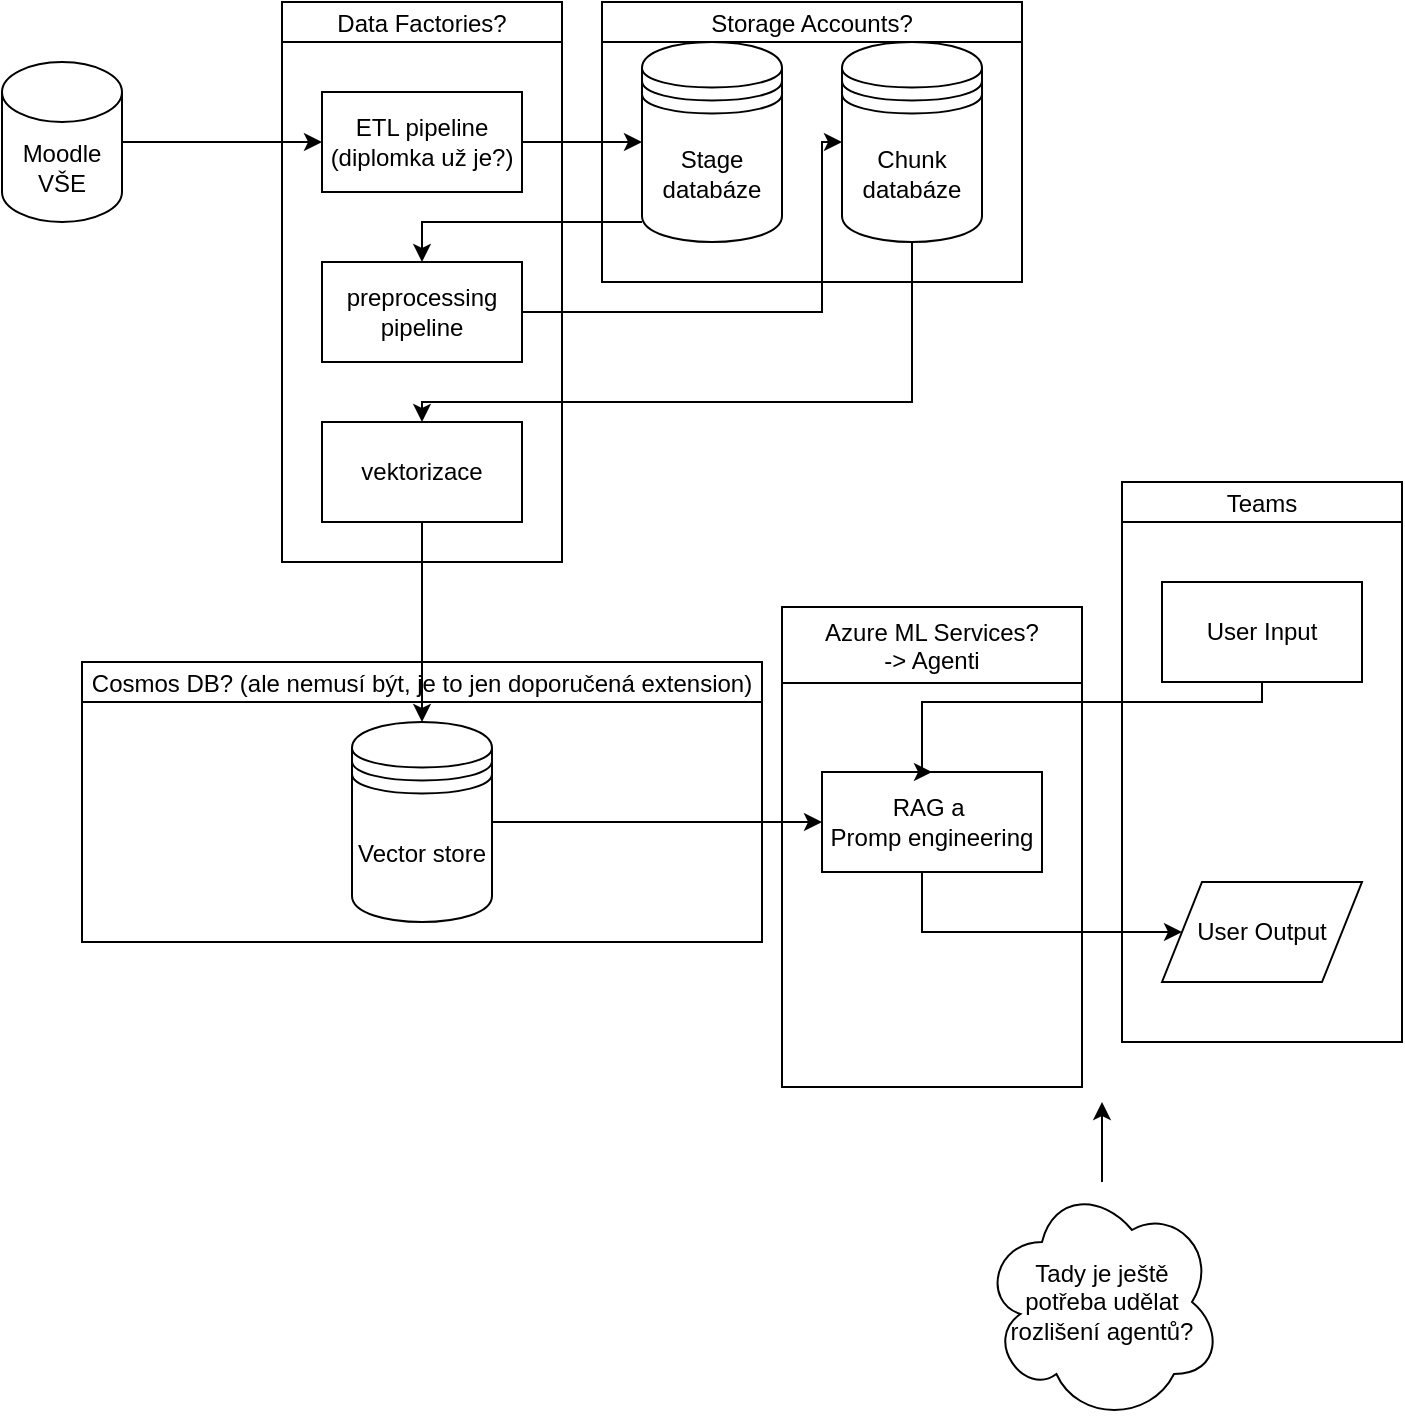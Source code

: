 <mxfile version="24.5.2" type="github">
  <diagram name="Stránka-1" id="sfbK5C_OxcTGRKMmgGOR">
    <mxGraphModel dx="1434" dy="772" grid="1" gridSize="10" guides="1" tooltips="1" connect="1" arrows="1" fold="1" page="1" pageScale="1" pageWidth="827" pageHeight="1169" math="0" shadow="0">
      <root>
        <mxCell id="0" />
        <mxCell id="1" parent="0" />
        <mxCell id="BPo5eXHVbgucttfhQ8fW-34" value="Azure ML Services?&#xa;-&gt; Agenti" style="swimlane;fontStyle=0;childLayout=stackLayout;horizontal=1;startSize=38;fillColor=#ffffff;horizontalStack=0;resizeParent=1;resizeParentMax=0;resizeLast=0;collapsible=0;marginBottom=0;swimlaneFillColor=#ffffff;" vertex="1" parent="1">
          <mxGeometry x="400" y="602.5" width="150" height="240" as="geometry" />
        </mxCell>
        <mxCell id="BPo5eXHVbgucttfhQ8fW-30" value="Teams" style="swimlane;fontStyle=0;childLayout=stackLayout;horizontal=1;startSize=20;fillColor=#ffffff;horizontalStack=0;resizeParent=1;resizeParentMax=0;resizeLast=0;collapsible=0;marginBottom=0;swimlaneFillColor=#ffffff;" vertex="1" parent="1">
          <mxGeometry x="570" y="540" width="140" height="280" as="geometry" />
        </mxCell>
        <mxCell id="BPo5eXHVbgucttfhQ8fW-23" value="Cosmos DB? (ale nemusí být, je to jen doporučená extension)" style="swimlane;fontStyle=0;childLayout=stackLayout;horizontal=1;startSize=20;fillColor=#ffffff;horizontalStack=0;resizeParent=1;resizeParentMax=0;resizeLast=0;collapsible=0;marginBottom=0;swimlaneFillColor=#ffffff;" vertex="1" parent="1">
          <mxGeometry x="50" y="630" width="340" height="140" as="geometry" />
        </mxCell>
        <mxCell id="BPo5eXHVbgucttfhQ8fW-22" value="Storage Accounts?" style="swimlane;fontStyle=0;childLayout=stackLayout;horizontal=1;startSize=20;fillColor=#ffffff;horizontalStack=0;resizeParent=1;resizeParentMax=0;resizeLast=0;collapsible=0;marginBottom=0;swimlaneFillColor=#ffffff;" vertex="1" parent="1">
          <mxGeometry x="310" y="300" width="210" height="140" as="geometry" />
        </mxCell>
        <mxCell id="BPo5eXHVbgucttfhQ8fW-21" value="Data Factories?" style="swimlane;fontStyle=0;childLayout=stackLayout;horizontal=1;startSize=20;fillColor=#ffffff;horizontalStack=0;resizeParent=1;resizeParentMax=0;resizeLast=0;collapsible=0;marginBottom=0;swimlaneFillColor=#ffffff;" vertex="1" parent="1">
          <mxGeometry x="150" y="300" width="140" height="280" as="geometry" />
        </mxCell>
        <mxCell id="BPo5eXHVbgucttfhQ8fW-4" style="edgeStyle=orthogonalEdgeStyle;rounded=0;orthogonalLoop=1;jettySize=auto;html=1;" edge="1" parent="1" source="BPo5eXHVbgucttfhQ8fW-1" target="BPo5eXHVbgucttfhQ8fW-3">
          <mxGeometry relative="1" as="geometry" />
        </mxCell>
        <mxCell id="BPo5eXHVbgucttfhQ8fW-1" value="Moodle VŠE" style="shape=cylinder3;whiteSpace=wrap;html=1;boundedLbl=1;backgroundOutline=1;size=15;" vertex="1" parent="1">
          <mxGeometry x="10" y="330" width="60" height="80" as="geometry" />
        </mxCell>
        <mxCell id="BPo5eXHVbgucttfhQ8fW-13" style="edgeStyle=orthogonalEdgeStyle;rounded=0;orthogonalLoop=1;jettySize=auto;html=1;" edge="1" parent="1" source="BPo5eXHVbgucttfhQ8fW-2" target="BPo5eXHVbgucttfhQ8fW-7">
          <mxGeometry relative="1" as="geometry">
            <Array as="points">
              <mxPoint x="220" y="410" />
            </Array>
          </mxGeometry>
        </mxCell>
        <mxCell id="BPo5eXHVbgucttfhQ8fW-2" value="Stage databáze" style="shape=datastore;whiteSpace=wrap;html=1;" vertex="1" parent="1">
          <mxGeometry x="330" y="320" width="70" height="100" as="geometry" />
        </mxCell>
        <mxCell id="BPo5eXHVbgucttfhQ8fW-5" style="edgeStyle=orthogonalEdgeStyle;rounded=0;orthogonalLoop=1;jettySize=auto;html=1;" edge="1" parent="1" source="BPo5eXHVbgucttfhQ8fW-3" target="BPo5eXHVbgucttfhQ8fW-2">
          <mxGeometry relative="1" as="geometry" />
        </mxCell>
        <mxCell id="BPo5eXHVbgucttfhQ8fW-3" value="ETL pipeline&lt;br&gt;(diplomka už je?)" style="html=1;dashed=0;whiteSpace=wrap;" vertex="1" parent="1">
          <mxGeometry x="170" y="345" width="100" height="50" as="geometry" />
        </mxCell>
        <mxCell id="BPo5eXHVbgucttfhQ8fW-12" style="edgeStyle=orthogonalEdgeStyle;rounded=0;orthogonalLoop=1;jettySize=auto;html=1;entryX=0;entryY=0.5;entryDx=0;entryDy=0;" edge="1" parent="1" source="BPo5eXHVbgucttfhQ8fW-7" target="BPo5eXHVbgucttfhQ8fW-11">
          <mxGeometry relative="1" as="geometry">
            <Array as="points">
              <mxPoint x="420" y="455" />
              <mxPoint x="420" y="370" />
            </Array>
          </mxGeometry>
        </mxCell>
        <mxCell id="BPo5eXHVbgucttfhQ8fW-7" value="preprocessing pipeline" style="html=1;dashed=0;whiteSpace=wrap;" vertex="1" parent="1">
          <mxGeometry x="170" y="430" width="100" height="50" as="geometry" />
        </mxCell>
        <mxCell id="BPo5eXHVbgucttfhQ8fW-16" style="edgeStyle=orthogonalEdgeStyle;rounded=0;orthogonalLoop=1;jettySize=auto;html=1;" edge="1" parent="1" source="BPo5eXHVbgucttfhQ8fW-11" target="BPo5eXHVbgucttfhQ8fW-14">
          <mxGeometry relative="1" as="geometry">
            <Array as="points">
              <mxPoint x="465" y="500" />
              <mxPoint x="220" y="500" />
            </Array>
          </mxGeometry>
        </mxCell>
        <mxCell id="BPo5eXHVbgucttfhQ8fW-11" value="Chunk databáze" style="shape=datastore;whiteSpace=wrap;html=1;" vertex="1" parent="1">
          <mxGeometry x="430" y="320" width="70" height="100" as="geometry" />
        </mxCell>
        <mxCell id="BPo5eXHVbgucttfhQ8fW-18" style="edgeStyle=orthogonalEdgeStyle;rounded=0;orthogonalLoop=1;jettySize=auto;html=1;" edge="1" parent="1" source="BPo5eXHVbgucttfhQ8fW-14" target="BPo5eXHVbgucttfhQ8fW-15">
          <mxGeometry relative="1" as="geometry" />
        </mxCell>
        <mxCell id="BPo5eXHVbgucttfhQ8fW-14" value="vektorizace" style="html=1;dashed=0;whiteSpace=wrap;" vertex="1" parent="1">
          <mxGeometry x="170" y="510" width="100" height="50" as="geometry" />
        </mxCell>
        <mxCell id="BPo5eXHVbgucttfhQ8fW-25" style="edgeStyle=orthogonalEdgeStyle;rounded=0;orthogonalLoop=1;jettySize=auto;html=1;" edge="1" parent="1" source="BPo5eXHVbgucttfhQ8fW-15" target="BPo5eXHVbgucttfhQ8fW-24">
          <mxGeometry relative="1" as="geometry" />
        </mxCell>
        <mxCell id="BPo5eXHVbgucttfhQ8fW-15" value="Vector store" style="shape=datastore;whiteSpace=wrap;html=1;" vertex="1" parent="1">
          <mxGeometry x="185" y="660" width="70" height="100" as="geometry" />
        </mxCell>
        <mxCell id="BPo5eXHVbgucttfhQ8fW-31" style="edgeStyle=orthogonalEdgeStyle;rounded=0;orthogonalLoop=1;jettySize=auto;html=1;entryX=0;entryY=0.5;entryDx=0;entryDy=0;" edge="1" parent="1" source="BPo5eXHVbgucttfhQ8fW-24" target="BPo5eXHVbgucttfhQ8fW-27">
          <mxGeometry relative="1" as="geometry">
            <Array as="points">
              <mxPoint x="470" y="765" />
            </Array>
          </mxGeometry>
        </mxCell>
        <mxCell id="BPo5eXHVbgucttfhQ8fW-24" value="RAG a&amp;nbsp;&lt;div&gt;Promp engineering&lt;/div&gt;" style="html=1;dashed=0;whiteSpace=wrap;" vertex="1" parent="1">
          <mxGeometry x="420" y="685" width="110" height="50" as="geometry" />
        </mxCell>
        <mxCell id="BPo5eXHVbgucttfhQ8fW-36" style="edgeStyle=orthogonalEdgeStyle;rounded=0;orthogonalLoop=1;jettySize=auto;html=1;entryX=0.5;entryY=0;entryDx=0;entryDy=0;" edge="1" parent="1" source="BPo5eXHVbgucttfhQ8fW-26" target="BPo5eXHVbgucttfhQ8fW-24">
          <mxGeometry relative="1" as="geometry">
            <Array as="points">
              <mxPoint x="640" y="650" />
              <mxPoint x="470" y="650" />
            </Array>
          </mxGeometry>
        </mxCell>
        <mxCell id="BPo5eXHVbgucttfhQ8fW-26" value="User Input" style="html=1;dashed=0;whiteSpace=wrap;" vertex="1" parent="1">
          <mxGeometry x="590" y="590" width="100" height="50" as="geometry" />
        </mxCell>
        <mxCell id="BPo5eXHVbgucttfhQ8fW-27" value="User Output" style="shape=parallelogram;perimeter=parallelogramPerimeter;whiteSpace=wrap;html=1;dashed=0;" vertex="1" parent="1">
          <mxGeometry x="590" y="740" width="100" height="50" as="geometry" />
        </mxCell>
        <mxCell id="BPo5eXHVbgucttfhQ8fW-33" style="edgeStyle=orthogonalEdgeStyle;rounded=0;orthogonalLoop=1;jettySize=auto;html=1;" edge="1" parent="1" source="BPo5eXHVbgucttfhQ8fW-32">
          <mxGeometry relative="1" as="geometry">
            <mxPoint x="560" y="850" as="targetPoint" />
          </mxGeometry>
        </mxCell>
        <mxCell id="BPo5eXHVbgucttfhQ8fW-32" value="Tady je ještě&lt;div&gt;potřeba udělat&lt;/div&gt;&lt;div&gt;rozlišení agentů?&lt;/div&gt;" style="shape=cloud;whiteSpace=wrap;html=1;" vertex="1" parent="1">
          <mxGeometry x="500" y="890" width="120" height="120" as="geometry" />
        </mxCell>
      </root>
    </mxGraphModel>
  </diagram>
</mxfile>
